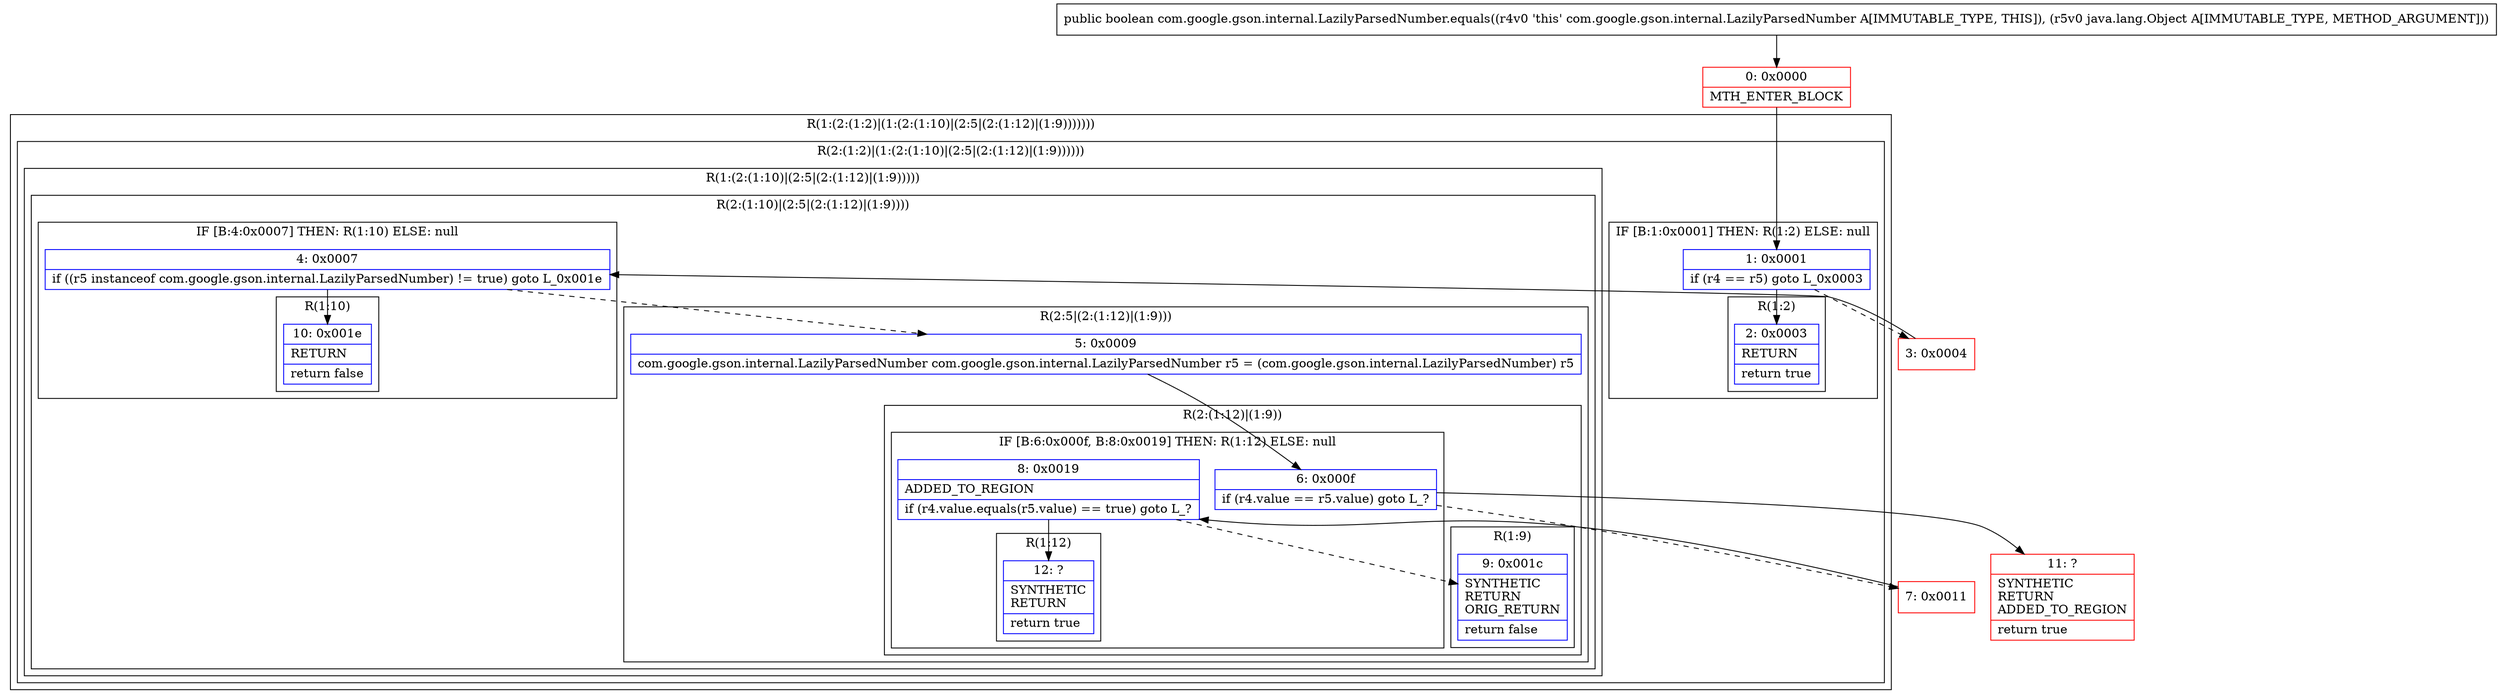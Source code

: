 digraph "CFG forcom.google.gson.internal.LazilyParsedNumber.equals(Ljava\/lang\/Object;)Z" {
subgraph cluster_Region_1767712439 {
label = "R(1:(2:(1:2)|(1:(2:(1:10)|(2:5|(2:(1:12)|(1:9)))))))";
node [shape=record,color=blue];
subgraph cluster_Region_235751084 {
label = "R(2:(1:2)|(1:(2:(1:10)|(2:5|(2:(1:12)|(1:9))))))";
node [shape=record,color=blue];
subgraph cluster_IfRegion_930009921 {
label = "IF [B:1:0x0001] THEN: R(1:2) ELSE: null";
node [shape=record,color=blue];
Node_1 [shape=record,label="{1\:\ 0x0001|if (r4 == r5) goto L_0x0003\l}"];
subgraph cluster_Region_76365140 {
label = "R(1:2)";
node [shape=record,color=blue];
Node_2 [shape=record,label="{2\:\ 0x0003|RETURN\l|return true\l}"];
}
}
subgraph cluster_Region_82172908 {
label = "R(1:(2:(1:10)|(2:5|(2:(1:12)|(1:9)))))";
node [shape=record,color=blue];
subgraph cluster_Region_1622791674 {
label = "R(2:(1:10)|(2:5|(2:(1:12)|(1:9))))";
node [shape=record,color=blue];
subgraph cluster_IfRegion_554493559 {
label = "IF [B:4:0x0007] THEN: R(1:10) ELSE: null";
node [shape=record,color=blue];
Node_4 [shape=record,label="{4\:\ 0x0007|if ((r5 instanceof com.google.gson.internal.LazilyParsedNumber) != true) goto L_0x001e\l}"];
subgraph cluster_Region_1283852447 {
label = "R(1:10)";
node [shape=record,color=blue];
Node_10 [shape=record,label="{10\:\ 0x001e|RETURN\l|return false\l}"];
}
}
subgraph cluster_Region_488475253 {
label = "R(2:5|(2:(1:12)|(1:9)))";
node [shape=record,color=blue];
Node_5 [shape=record,label="{5\:\ 0x0009|com.google.gson.internal.LazilyParsedNumber com.google.gson.internal.LazilyParsedNumber r5 = (com.google.gson.internal.LazilyParsedNumber) r5\l}"];
subgraph cluster_Region_1712750680 {
label = "R(2:(1:12)|(1:9))";
node [shape=record,color=blue];
subgraph cluster_IfRegion_1679123135 {
label = "IF [B:6:0x000f, B:8:0x0019] THEN: R(1:12) ELSE: null";
node [shape=record,color=blue];
Node_6 [shape=record,label="{6\:\ 0x000f|if (r4.value == r5.value) goto L_?\l}"];
Node_8 [shape=record,label="{8\:\ 0x0019|ADDED_TO_REGION\l|if (r4.value.equals(r5.value) == true) goto L_?\l}"];
subgraph cluster_Region_1211010917 {
label = "R(1:12)";
node [shape=record,color=blue];
Node_12 [shape=record,label="{12\:\ ?|SYNTHETIC\lRETURN\l|return true\l}"];
}
}
subgraph cluster_Region_249034569 {
label = "R(1:9)";
node [shape=record,color=blue];
Node_9 [shape=record,label="{9\:\ 0x001c|SYNTHETIC\lRETURN\lORIG_RETURN\l|return false\l}"];
}
}
}
}
}
}
}
Node_0 [shape=record,color=red,label="{0\:\ 0x0000|MTH_ENTER_BLOCK\l}"];
Node_3 [shape=record,color=red,label="{3\:\ 0x0004}"];
Node_7 [shape=record,color=red,label="{7\:\ 0x0011}"];
Node_11 [shape=record,color=red,label="{11\:\ ?|SYNTHETIC\lRETURN\lADDED_TO_REGION\l|return true\l}"];
MethodNode[shape=record,label="{public boolean com.google.gson.internal.LazilyParsedNumber.equals((r4v0 'this' com.google.gson.internal.LazilyParsedNumber A[IMMUTABLE_TYPE, THIS]), (r5v0 java.lang.Object A[IMMUTABLE_TYPE, METHOD_ARGUMENT])) }"];
MethodNode -> Node_0;
Node_1 -> Node_2;
Node_1 -> Node_3[style=dashed];
Node_4 -> Node_5[style=dashed];
Node_4 -> Node_10;
Node_5 -> Node_6;
Node_6 -> Node_7[style=dashed];
Node_6 -> Node_11;
Node_8 -> Node_9[style=dashed];
Node_8 -> Node_12;
Node_0 -> Node_1;
Node_3 -> Node_4;
Node_7 -> Node_8;
}

